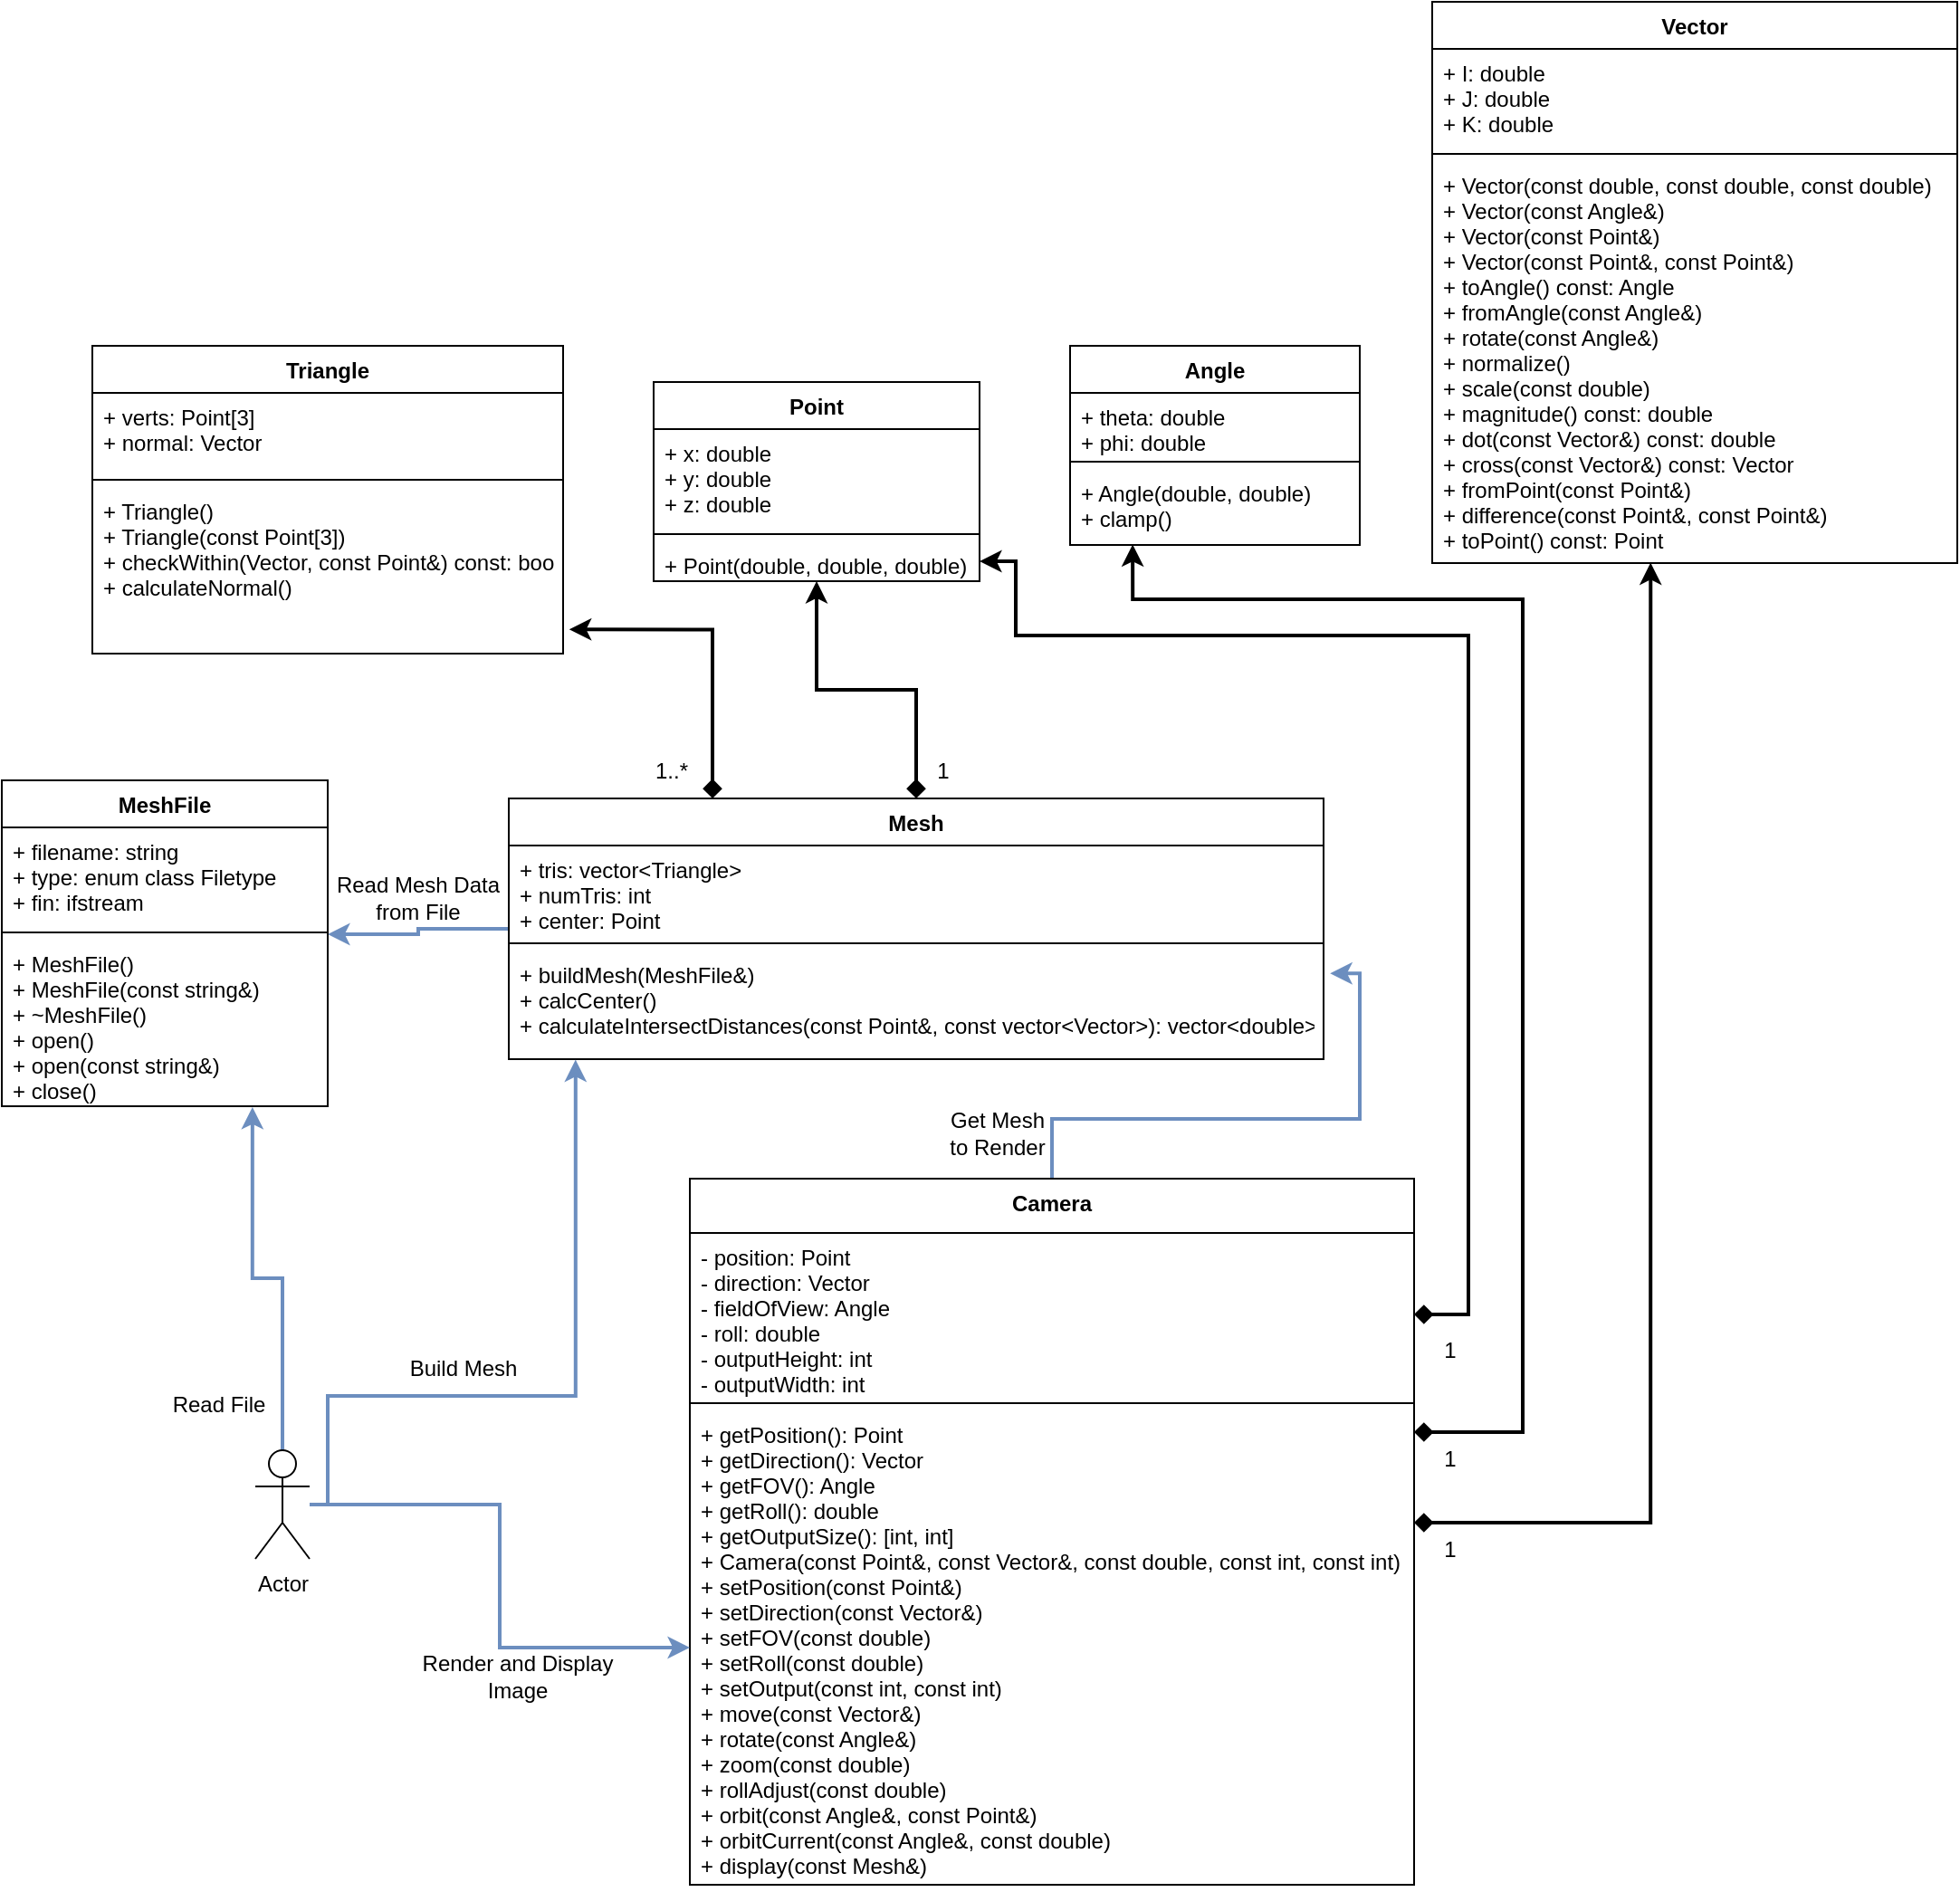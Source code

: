 <mxfile version="20.5.3" type="device"><diagram id="C5RBs43oDa-KdzZeNtuy" name="Page-1"><mxGraphModel dx="1597" dy="868" grid="1" gridSize="10" guides="1" tooltips="1" connect="1" arrows="1" fold="1" page="1" pageScale="1" pageWidth="3300" pageHeight="4681" math="0" shadow="0"><root><mxCell id="WIyWlLk6GJQsqaUBKTNV-0"/><mxCell id="WIyWlLk6GJQsqaUBKTNV-1" parent="WIyWlLk6GJQsqaUBKTNV-0"/><mxCell id="70QRKZnc_g1mmjilKMSX-28" style="edgeStyle=orthogonalEdgeStyle;rounded=0;orthogonalLoop=1;jettySize=auto;html=1;entryX=1.008;entryY=0.21;entryDx=0;entryDy=0;entryPerimeter=0;strokeWidth=2;startArrow=none;startFill=0;fillColor=#dae8fc;strokeColor=#6c8ebf;" edge="1" parent="WIyWlLk6GJQsqaUBKTNV-1" source="u48ruuRXlVaEef0rreVp-0" target="u48ruuRXlVaEef0rreVp-16"><mxGeometry relative="1" as="geometry"/></mxCell><mxCell id="u48ruuRXlVaEef0rreVp-0" value="Camera" style="swimlane;fontStyle=1;align=center;verticalAlign=top;childLayout=stackLayout;horizontal=1;startSize=30;horizontalStack=0;resizeParent=1;resizeParentMax=0;resizeLast=0;collapsible=1;marginBottom=0;" parent="WIyWlLk6GJQsqaUBKTNV-1" vertex="1"><mxGeometry x="480" y="1250" width="400" height="390" as="geometry"/></mxCell><mxCell id="u48ruuRXlVaEef0rreVp-1" value="- position: Point&#xA;- direction: Vector&#xA;- fieldOfView: Angle&#xA;- roll: double&#xA;- outputHeight: int&#xA;- outputWidth: int&#xA;" style="text;strokeColor=none;fillColor=none;align=left;verticalAlign=top;spacingLeft=4;spacingRight=4;overflow=hidden;rotatable=0;points=[[0,0.5],[1,0.5]];portConstraint=eastwest;" parent="u48ruuRXlVaEef0rreVp-0" vertex="1"><mxGeometry y="30" width="400" height="90" as="geometry"/></mxCell><mxCell id="u48ruuRXlVaEef0rreVp-2" value="" style="line;strokeWidth=1;fillColor=none;align=left;verticalAlign=middle;spacingTop=-1;spacingLeft=3;spacingRight=3;rotatable=0;labelPosition=right;points=[];portConstraint=eastwest;strokeColor=inherit;" parent="u48ruuRXlVaEef0rreVp-0" vertex="1"><mxGeometry y="120" width="400" height="8" as="geometry"/></mxCell><mxCell id="u48ruuRXlVaEef0rreVp-3" value="+ getPosition(): Point&#xA;+ getDirection(): Vector&#xA;+ getFOV(): Angle&#xA;+ getRoll(): double&#xA;+ getOutputSize(): [int, int]&#xA;+ Camera(const Point&amp;, const Vector&amp;, const double, const int, const int)&#xA;+ setPosition(const Point&amp;)&#xA;+ setDirection(const Vector&amp;)&#xA;+ setFOV(const double)&#xA;+ setRoll(const double)&#xA;+ setOutput(const int, const int)&#xA;+ move(const Vector&amp;)&#xA;+ rotate(const Angle&amp;)&#xA;+ zoom(const double)&#xA;+ rollAdjust(const double)&#xA;+ orbit(const Angle&amp;, const Point&amp;)&#xA;+ orbitCurrent(const Angle&amp;, const double)&#xA;+ display(const Mesh&amp;)&#xA;" style="text;strokeColor=none;fillColor=none;align=left;verticalAlign=top;spacingLeft=4;spacingRight=4;overflow=hidden;rotatable=0;points=[[0,0.5],[1,0.5]];portConstraint=eastwest;" parent="u48ruuRXlVaEef0rreVp-0" vertex="1"><mxGeometry y="128" width="400" height="262" as="geometry"/></mxCell><mxCell id="u48ruuRXlVaEef0rreVp-4" value="Angle" style="swimlane;fontStyle=1;align=center;verticalAlign=top;childLayout=stackLayout;horizontal=1;startSize=26;horizontalStack=0;resizeParent=1;resizeParentMax=0;resizeLast=0;collapsible=1;marginBottom=0;" parent="WIyWlLk6GJQsqaUBKTNV-1" vertex="1"><mxGeometry x="690" y="790" width="160" height="110" as="geometry"/></mxCell><mxCell id="u48ruuRXlVaEef0rreVp-5" value="+ theta: double&#xA;+ phi: double&#xA;" style="text;strokeColor=none;fillColor=none;align=left;verticalAlign=top;spacingLeft=4;spacingRight=4;overflow=hidden;rotatable=0;points=[[0,0.5],[1,0.5]];portConstraint=eastwest;" parent="u48ruuRXlVaEef0rreVp-4" vertex="1"><mxGeometry y="26" width="160" height="34" as="geometry"/></mxCell><mxCell id="u48ruuRXlVaEef0rreVp-6" value="" style="line;strokeWidth=1;fillColor=none;align=left;verticalAlign=middle;spacingTop=-1;spacingLeft=3;spacingRight=3;rotatable=0;labelPosition=right;points=[];portConstraint=eastwest;strokeColor=inherit;" parent="u48ruuRXlVaEef0rreVp-4" vertex="1"><mxGeometry y="60" width="160" height="8" as="geometry"/></mxCell><mxCell id="u48ruuRXlVaEef0rreVp-7" value="+ Angle(double, double)&#xA;+ clamp()&#xA;" style="text;strokeColor=none;fillColor=none;align=left;verticalAlign=top;spacingLeft=4;spacingRight=4;overflow=hidden;rotatable=0;points=[[0,0.5],[1,0.5]];portConstraint=eastwest;" parent="u48ruuRXlVaEef0rreVp-4" vertex="1"><mxGeometry y="68" width="160" height="42" as="geometry"/></mxCell><mxCell id="70QRKZnc_g1mmjilKMSX-8" style="edgeStyle=orthogonalEdgeStyle;rounded=0;orthogonalLoop=1;jettySize=auto;html=1;entryX=1;entryY=-0.033;entryDx=0;entryDy=0;entryPerimeter=0;fillColor=#dae8fc;strokeColor=#6c8ebf;strokeWidth=2;" edge="1" parent="WIyWlLk6GJQsqaUBKTNV-1" source="u48ruuRXlVaEef0rreVp-13" target="u48ruuRXlVaEef0rreVp-20"><mxGeometry relative="1" as="geometry"/></mxCell><mxCell id="70QRKZnc_g1mmjilKMSX-23" style="edgeStyle=orthogonalEdgeStyle;rounded=0;orthogonalLoop=1;jettySize=auto;html=1;exitX=0.25;exitY=0;exitDx=0;exitDy=0;entryX=1.013;entryY=0.855;entryDx=0;entryDy=0;entryPerimeter=0;startArrow=diamond;startFill=1;strokeWidth=2;" edge="1" parent="WIyWlLk6GJQsqaUBKTNV-1" source="u48ruuRXlVaEef0rreVp-13" target="u48ruuRXlVaEef0rreVp-32"><mxGeometry relative="1" as="geometry"/></mxCell><mxCell id="70QRKZnc_g1mmjilKMSX-24" style="edgeStyle=orthogonalEdgeStyle;rounded=0;orthogonalLoop=1;jettySize=auto;html=1;entryX=0.5;entryY=1;entryDx=0;entryDy=0;strokeWidth=2;startArrow=diamond;startFill=1;" edge="1" parent="WIyWlLk6GJQsqaUBKTNV-1" source="u48ruuRXlVaEef0rreVp-13" target="u48ruuRXlVaEef0rreVp-25"><mxGeometry relative="1" as="geometry"/></mxCell><mxCell id="u48ruuRXlVaEef0rreVp-13" value="Mesh" style="swimlane;fontStyle=1;align=center;verticalAlign=top;childLayout=stackLayout;horizontal=1;startSize=26;horizontalStack=0;resizeParent=1;resizeParentMax=0;resizeLast=0;collapsible=1;marginBottom=0;" parent="WIyWlLk6GJQsqaUBKTNV-1" vertex="1"><mxGeometry x="380" y="1040" width="450" height="144" as="geometry"/></mxCell><mxCell id="u48ruuRXlVaEef0rreVp-14" value="+ tris: vector&lt;Triangle&gt;&#xA;+ numTris: int&#xA;+ center: Point&#xA;&#xA;" style="text;strokeColor=none;fillColor=none;align=left;verticalAlign=top;spacingLeft=4;spacingRight=4;overflow=hidden;rotatable=0;points=[[0,0.5],[1,0.5]];portConstraint=eastwest;" parent="u48ruuRXlVaEef0rreVp-13" vertex="1"><mxGeometry y="26" width="450" height="50" as="geometry"/></mxCell><mxCell id="u48ruuRXlVaEef0rreVp-15" value="" style="line;strokeWidth=1;fillColor=none;align=left;verticalAlign=middle;spacingTop=-1;spacingLeft=3;spacingRight=3;rotatable=0;labelPosition=right;points=[];portConstraint=eastwest;strokeColor=inherit;" parent="u48ruuRXlVaEef0rreVp-13" vertex="1"><mxGeometry y="76" width="450" height="8" as="geometry"/></mxCell><mxCell id="u48ruuRXlVaEef0rreVp-16" value="+ buildMesh(MeshFile&amp;)&#xA;+ calcCenter()&#xA;+ calculateIntersectDistances(const Point&amp;, const vector&lt;Vector&gt;): vector&lt;double&gt;&#xA;&#xA;" style="text;strokeColor=none;fillColor=none;align=left;verticalAlign=top;spacingLeft=4;spacingRight=4;overflow=hidden;rotatable=0;points=[[0,0.5],[1,0.5]];portConstraint=eastwest;" parent="u48ruuRXlVaEef0rreVp-13" vertex="1"><mxGeometry y="84" width="450" height="60" as="geometry"/></mxCell><mxCell id="u48ruuRXlVaEef0rreVp-17" value="MeshFile" style="swimlane;fontStyle=1;align=center;verticalAlign=top;childLayout=stackLayout;horizontal=1;startSize=26;horizontalStack=0;resizeParent=1;resizeParentMax=0;resizeLast=0;collapsible=1;marginBottom=0;" parent="WIyWlLk6GJQsqaUBKTNV-1" vertex="1"><mxGeometry x="100" y="1030" width="180" height="180" as="geometry"/></mxCell><mxCell id="u48ruuRXlVaEef0rreVp-18" value="+ filename: string&#xA;+ type: enum class Filetype&#xA;+ fin: ifstream&#xA;" style="text;strokeColor=none;fillColor=none;align=left;verticalAlign=top;spacingLeft=4;spacingRight=4;overflow=hidden;rotatable=0;points=[[0,0.5],[1,0.5]];portConstraint=eastwest;" parent="u48ruuRXlVaEef0rreVp-17" vertex="1"><mxGeometry y="26" width="180" height="54" as="geometry"/></mxCell><mxCell id="u48ruuRXlVaEef0rreVp-19" value="" style="line;strokeWidth=1;fillColor=none;align=left;verticalAlign=middle;spacingTop=-1;spacingLeft=3;spacingRight=3;rotatable=0;labelPosition=right;points=[];portConstraint=eastwest;strokeColor=inherit;" parent="u48ruuRXlVaEef0rreVp-17" vertex="1"><mxGeometry y="80" width="180" height="8" as="geometry"/></mxCell><mxCell id="u48ruuRXlVaEef0rreVp-20" value="+ MeshFile()&#xA;+ MeshFile(const string&amp;)&#xA;+ ~MeshFile()&#xA;+ open()&#xA;+ open(const string&amp;)&#xA;+ close()&#xA;" style="text;strokeColor=none;fillColor=none;align=left;verticalAlign=top;spacingLeft=4;spacingRight=4;overflow=hidden;rotatable=0;points=[[0,0.5],[1,0.5]];portConstraint=eastwest;" parent="u48ruuRXlVaEef0rreVp-17" vertex="1"><mxGeometry y="88" width="180" height="92" as="geometry"/></mxCell><mxCell id="u48ruuRXlVaEef0rreVp-25" value="Point" style="swimlane;fontStyle=1;align=center;verticalAlign=top;childLayout=stackLayout;horizontal=1;startSize=26;horizontalStack=0;resizeParent=1;resizeParentMax=0;resizeLast=0;collapsible=1;marginBottom=0;" parent="WIyWlLk6GJQsqaUBKTNV-1" vertex="1"><mxGeometry x="460" y="810" width="180" height="110" as="geometry"/></mxCell><mxCell id="u48ruuRXlVaEef0rreVp-26" value="+ x: double&#xA;+ y: double&#xA;+ z: double&#xA;" style="text;strokeColor=none;fillColor=none;align=left;verticalAlign=top;spacingLeft=4;spacingRight=4;overflow=hidden;rotatable=0;points=[[0,0.5],[1,0.5]];portConstraint=eastwest;" parent="u48ruuRXlVaEef0rreVp-25" vertex="1"><mxGeometry y="26" width="180" height="54" as="geometry"/></mxCell><mxCell id="u48ruuRXlVaEef0rreVp-27" value="" style="line;strokeWidth=1;fillColor=none;align=left;verticalAlign=middle;spacingTop=-1;spacingLeft=3;spacingRight=3;rotatable=0;labelPosition=right;points=[];portConstraint=eastwest;strokeColor=inherit;" parent="u48ruuRXlVaEef0rreVp-25" vertex="1"><mxGeometry y="80" width="180" height="8" as="geometry"/></mxCell><mxCell id="u48ruuRXlVaEef0rreVp-28" value="+ Point(double, double, double)" style="text;strokeColor=none;fillColor=none;align=left;verticalAlign=top;spacingLeft=4;spacingRight=4;overflow=hidden;rotatable=0;points=[[0,0.5],[1,0.5]];portConstraint=eastwest;" parent="u48ruuRXlVaEef0rreVp-25" vertex="1"><mxGeometry y="88" width="180" height="22" as="geometry"/></mxCell><mxCell id="u48ruuRXlVaEef0rreVp-29" value="Triangle" style="swimlane;fontStyle=1;align=center;verticalAlign=top;childLayout=stackLayout;horizontal=1;startSize=26;horizontalStack=0;resizeParent=1;resizeParentMax=0;resizeLast=0;collapsible=1;marginBottom=0;" parent="WIyWlLk6GJQsqaUBKTNV-1" vertex="1"><mxGeometry x="150" y="790" width="260" height="170" as="geometry"/></mxCell><mxCell id="u48ruuRXlVaEef0rreVp-30" value="+ verts: Point[3]&#xA;+ normal: Vector" style="text;strokeColor=none;fillColor=none;align=left;verticalAlign=top;spacingLeft=4;spacingRight=4;overflow=hidden;rotatable=0;points=[[0,0.5],[1,0.5]];portConstraint=eastwest;" parent="u48ruuRXlVaEef0rreVp-29" vertex="1"><mxGeometry y="26" width="260" height="44" as="geometry"/></mxCell><mxCell id="u48ruuRXlVaEef0rreVp-31" value="" style="line;strokeWidth=1;fillColor=none;align=left;verticalAlign=middle;spacingTop=-1;spacingLeft=3;spacingRight=3;rotatable=0;labelPosition=right;points=[];portConstraint=eastwest;strokeColor=inherit;" parent="u48ruuRXlVaEef0rreVp-29" vertex="1"><mxGeometry y="70" width="260" height="8" as="geometry"/></mxCell><mxCell id="u48ruuRXlVaEef0rreVp-32" value="+ Triangle()&#xA;+ Triangle(const Point[3])&#xA;+ checkWithin(Vector, const Point&amp;) const: bool&#xA;+ calculateNormal()&#xA;" style="text;strokeColor=none;fillColor=none;align=left;verticalAlign=top;spacingLeft=4;spacingRight=4;overflow=hidden;rotatable=0;points=[[0,0.5],[1,0.5]];portConstraint=eastwest;" parent="u48ruuRXlVaEef0rreVp-29" vertex="1"><mxGeometry y="78" width="260" height="92" as="geometry"/></mxCell><mxCell id="u48ruuRXlVaEef0rreVp-33" value="Vector" style="swimlane;fontStyle=1;align=center;verticalAlign=top;childLayout=stackLayout;horizontal=1;startSize=26;horizontalStack=0;resizeParent=1;resizeParentMax=0;resizeLast=0;collapsible=1;marginBottom=0;" parent="WIyWlLk6GJQsqaUBKTNV-1" vertex="1"><mxGeometry x="890" y="600" width="290" height="310" as="geometry"/></mxCell><mxCell id="u48ruuRXlVaEef0rreVp-34" value="+ I: double&#xA;+ J: double&#xA;+ K: double&#xA;" style="text;strokeColor=none;fillColor=none;align=left;verticalAlign=top;spacingLeft=4;spacingRight=4;overflow=hidden;rotatable=0;points=[[0,0.5],[1,0.5]];portConstraint=eastwest;" parent="u48ruuRXlVaEef0rreVp-33" vertex="1"><mxGeometry y="26" width="290" height="54" as="geometry"/></mxCell><mxCell id="u48ruuRXlVaEef0rreVp-35" value="" style="line;strokeWidth=1;fillColor=none;align=left;verticalAlign=middle;spacingTop=-1;spacingLeft=3;spacingRight=3;rotatable=0;labelPosition=right;points=[];portConstraint=eastwest;strokeColor=inherit;" parent="u48ruuRXlVaEef0rreVp-33" vertex="1"><mxGeometry y="80" width="290" height="8" as="geometry"/></mxCell><mxCell id="u48ruuRXlVaEef0rreVp-36" value="+ Vector(const double, const double, const double)&#xA;+ Vector(const Angle&amp;)&#xA;+ Vector(const Point&amp;)&#xA;+ Vector(const Point&amp;, const Point&amp;)&#xA;+ toAngle() const: Angle&#xA;+ fromAngle(const Angle&amp;)&#xA;+ rotate(const Angle&amp;)&#xA;+ normalize()&#xA;+ scale(const double)&#xA;+ magnitude() const: double&#xA;+ dot(const Vector&amp;) const: double&#xA;+ cross(const Vector&amp;) const: Vector&#xA;+ fromPoint(const Point&amp;)&#xA;+ difference(const Point&amp;, const Point&amp;)&#xA;+ toPoint() const: Point&#xA;" style="text;strokeColor=none;fillColor=none;align=left;verticalAlign=top;spacingLeft=4;spacingRight=4;overflow=hidden;rotatable=0;points=[[0,0.5],[1,0.5]];portConstraint=eastwest;" parent="u48ruuRXlVaEef0rreVp-33" vertex="1"><mxGeometry y="88" width="290" height="222" as="geometry"/></mxCell><mxCell id="70QRKZnc_g1mmjilKMSX-1" style="edgeStyle=orthogonalEdgeStyle;rounded=0;orthogonalLoop=1;jettySize=auto;html=1;fillColor=#dae8fc;strokeColor=#6c8ebf;strokeWidth=2;" edge="1" parent="WIyWlLk6GJQsqaUBKTNV-1" source="70QRKZnc_g1mmjilKMSX-0" target="u48ruuRXlVaEef0rreVp-3"><mxGeometry relative="1" as="geometry"/></mxCell><mxCell id="70QRKZnc_g1mmjilKMSX-29" style="edgeStyle=orthogonalEdgeStyle;rounded=0;orthogonalLoop=1;jettySize=auto;html=1;entryX=0.769;entryY=1.005;entryDx=0;entryDy=0;entryPerimeter=0;strokeWidth=2;startArrow=none;startFill=0;fillColor=#dae8fc;strokeColor=#6c8ebf;" edge="1" parent="WIyWlLk6GJQsqaUBKTNV-1" source="70QRKZnc_g1mmjilKMSX-0" target="u48ruuRXlVaEef0rreVp-20"><mxGeometry relative="1" as="geometry"/></mxCell><mxCell id="70QRKZnc_g1mmjilKMSX-43" style="edgeStyle=orthogonalEdgeStyle;rounded=0;orthogonalLoop=1;jettySize=auto;html=1;entryX=0.082;entryY=1.005;entryDx=0;entryDy=0;entryPerimeter=0;strokeWidth=2;startArrow=none;startFill=0;fillColor=#dae8fc;strokeColor=#6c8ebf;" edge="1" parent="WIyWlLk6GJQsqaUBKTNV-1" source="70QRKZnc_g1mmjilKMSX-0" target="u48ruuRXlVaEef0rreVp-16"><mxGeometry relative="1" as="geometry"><Array as="points"><mxPoint x="280" y="1430"/><mxPoint x="280" y="1370"/><mxPoint x="417" y="1370"/></Array></mxGeometry></mxCell><mxCell id="70QRKZnc_g1mmjilKMSX-0" value="Actor" style="shape=umlActor;verticalLabelPosition=bottom;verticalAlign=top;html=1;outlineConnect=0;" vertex="1" parent="WIyWlLk6GJQsqaUBKTNV-1"><mxGeometry x="240" y="1400" width="30" height="60" as="geometry"/></mxCell><mxCell id="70QRKZnc_g1mmjilKMSX-25" value="1..*" style="text;html=1;strokeColor=none;fillColor=none;align=center;verticalAlign=middle;whiteSpace=wrap;rounded=0;" vertex="1" parent="WIyWlLk6GJQsqaUBKTNV-1"><mxGeometry x="440" y="1010" width="60" height="30" as="geometry"/></mxCell><mxCell id="70QRKZnc_g1mmjilKMSX-30" style="edgeStyle=orthogonalEdgeStyle;rounded=0;orthogonalLoop=1;jettySize=auto;html=1;entryX=1;entryY=0.5;entryDx=0;entryDy=0;strokeWidth=2;startArrow=diamond;startFill=1;" edge="1" parent="WIyWlLk6GJQsqaUBKTNV-1" source="u48ruuRXlVaEef0rreVp-1" target="u48ruuRXlVaEef0rreVp-28"><mxGeometry relative="1" as="geometry"><Array as="points"><mxPoint x="910" y="1325"/><mxPoint x="910" y="950"/><mxPoint x="660" y="950"/><mxPoint x="660" y="909"/></Array></mxGeometry></mxCell><mxCell id="70QRKZnc_g1mmjilKMSX-31" style="edgeStyle=orthogonalEdgeStyle;rounded=0;orthogonalLoop=1;jettySize=auto;html=1;entryX=0.216;entryY=0.993;entryDx=0;entryDy=0;entryPerimeter=0;strokeWidth=2;startArrow=diamond;startFill=1;" edge="1" parent="WIyWlLk6GJQsqaUBKTNV-1" source="u48ruuRXlVaEef0rreVp-3" target="u48ruuRXlVaEef0rreVp-7"><mxGeometry relative="1" as="geometry"><Array as="points"><mxPoint x="940" y="1390"/><mxPoint x="940" y="930"/><mxPoint x="725" y="930"/></Array></mxGeometry></mxCell><mxCell id="70QRKZnc_g1mmjilKMSX-32" style="edgeStyle=orthogonalEdgeStyle;rounded=0;orthogonalLoop=1;jettySize=auto;html=1;entryX=0.416;entryY=0.999;entryDx=0;entryDy=0;entryPerimeter=0;strokeWidth=2;startArrow=diamond;startFill=1;" edge="1" parent="WIyWlLk6GJQsqaUBKTNV-1" source="u48ruuRXlVaEef0rreVp-3" target="u48ruuRXlVaEef0rreVp-36"><mxGeometry relative="1" as="geometry"><Array as="points"><mxPoint x="1011" y="1440"/></Array></mxGeometry></mxCell><mxCell id="70QRKZnc_g1mmjilKMSX-33" value="1" style="text;html=1;strokeColor=none;fillColor=none;align=center;verticalAlign=middle;whiteSpace=wrap;rounded=0;" vertex="1" parent="WIyWlLk6GJQsqaUBKTNV-1"><mxGeometry x="590" y="1010" width="60" height="30" as="geometry"/></mxCell><mxCell id="70QRKZnc_g1mmjilKMSX-34" value="1" style="text;html=1;strokeColor=none;fillColor=none;align=center;verticalAlign=middle;whiteSpace=wrap;rounded=0;" vertex="1" parent="WIyWlLk6GJQsqaUBKTNV-1"><mxGeometry x="870" y="1330" width="60" height="30" as="geometry"/></mxCell><mxCell id="70QRKZnc_g1mmjilKMSX-35" value="1" style="text;html=1;strokeColor=none;fillColor=none;align=center;verticalAlign=middle;whiteSpace=wrap;rounded=0;" vertex="1" parent="WIyWlLk6GJQsqaUBKTNV-1"><mxGeometry x="870" y="1390" width="60" height="30" as="geometry"/></mxCell><mxCell id="70QRKZnc_g1mmjilKMSX-36" value="1" style="text;html=1;strokeColor=none;fillColor=none;align=center;verticalAlign=middle;whiteSpace=wrap;rounded=0;" vertex="1" parent="WIyWlLk6GJQsqaUBKTNV-1"><mxGeometry x="870" y="1440" width="60" height="30" as="geometry"/></mxCell><mxCell id="70QRKZnc_g1mmjilKMSX-37" value="Read File" style="text;html=1;strokeColor=none;fillColor=none;align=center;verticalAlign=middle;whiteSpace=wrap;rounded=0;" vertex="1" parent="WIyWlLk6GJQsqaUBKTNV-1"><mxGeometry x="190" y="1360" width="60" height="30" as="geometry"/></mxCell><mxCell id="70QRKZnc_g1mmjilKMSX-40" value="Render and Display Image" style="text;html=1;strokeColor=none;fillColor=none;align=center;verticalAlign=middle;whiteSpace=wrap;rounded=0;" vertex="1" parent="WIyWlLk6GJQsqaUBKTNV-1"><mxGeometry x="330" y="1510" width="110" height="30" as="geometry"/></mxCell><mxCell id="70QRKZnc_g1mmjilKMSX-41" value="Get Mesh to Render" style="text;html=1;strokeColor=none;fillColor=none;align=center;verticalAlign=middle;whiteSpace=wrap;rounded=0;" vertex="1" parent="WIyWlLk6GJQsqaUBKTNV-1"><mxGeometry x="620" y="1210" width="60" height="30" as="geometry"/></mxCell><mxCell id="70QRKZnc_g1mmjilKMSX-42" value="Read Mesh Data from File" style="text;html=1;strokeColor=none;fillColor=none;align=center;verticalAlign=middle;whiteSpace=wrap;rounded=0;" vertex="1" parent="WIyWlLk6GJQsqaUBKTNV-1"><mxGeometry x="280" y="1080" width="100" height="30" as="geometry"/></mxCell><mxCell id="70QRKZnc_g1mmjilKMSX-44" value="Build Mesh" style="text;html=1;strokeColor=none;fillColor=none;align=center;verticalAlign=middle;whiteSpace=wrap;rounded=0;" vertex="1" parent="WIyWlLk6GJQsqaUBKTNV-1"><mxGeometry x="300" y="1340" width="110" height="30" as="geometry"/></mxCell></root></mxGraphModel></diagram></mxfile>